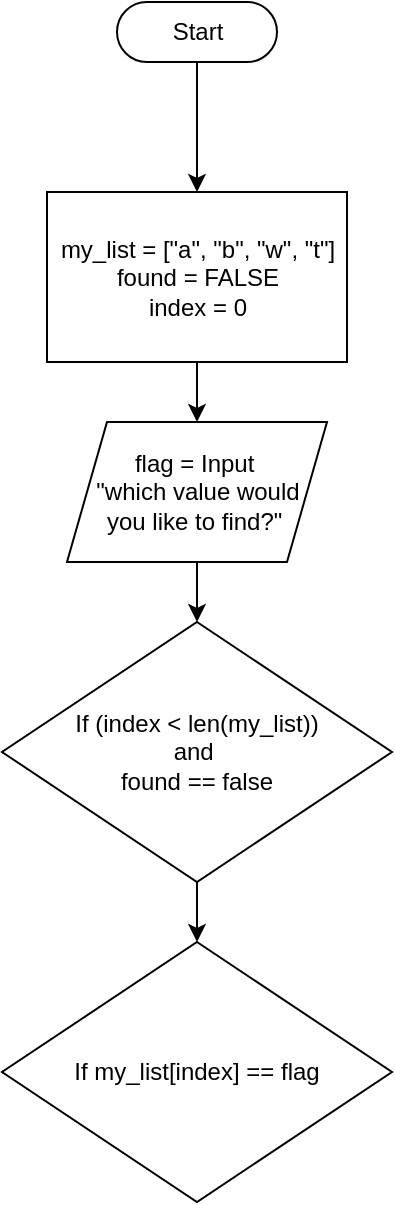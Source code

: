 <mxfile version="24.8.0">
  <diagram name="Page-1" id="Es9m9n_g7NAClhTZE_hR">
    <mxGraphModel dx="607" dy="766" grid="1" gridSize="10" guides="1" tooltips="1" connect="1" arrows="1" fold="1" page="1" pageScale="1" pageWidth="827" pageHeight="1169" math="0" shadow="0">
      <root>
        <mxCell id="0" />
        <mxCell id="1" parent="0" />
        <mxCell id="G-tHBykxVCCYekR1XqNL-5" value="" style="edgeStyle=orthogonalEdgeStyle;rounded=0;orthogonalLoop=1;jettySize=auto;html=1;" edge="1" parent="1" source="G-tHBykxVCCYekR1XqNL-1" target="G-tHBykxVCCYekR1XqNL-4">
          <mxGeometry relative="1" as="geometry" />
        </mxCell>
        <mxCell id="G-tHBykxVCCYekR1XqNL-1" value="Start" style="html=1;dashed=0;whiteSpace=wrap;shape=mxgraph.dfd.start" vertex="1" parent="1">
          <mxGeometry x="276.5" y="70" width="80" height="30" as="geometry" />
        </mxCell>
        <mxCell id="G-tHBykxVCCYekR1XqNL-12" value="" style="edgeStyle=orthogonalEdgeStyle;rounded=0;orthogonalLoop=1;jettySize=auto;html=1;" edge="1" parent="1" source="G-tHBykxVCCYekR1XqNL-2" target="G-tHBykxVCCYekR1XqNL-11">
          <mxGeometry relative="1" as="geometry" />
        </mxCell>
        <mxCell id="G-tHBykxVCCYekR1XqNL-2" value="flag = Input&amp;nbsp;&lt;div&gt;&quot;which value would&lt;/div&gt;&lt;div&gt;you like to find?&quot;&amp;nbsp;&lt;/div&gt;" style="shape=parallelogram;perimeter=parallelogramPerimeter;whiteSpace=wrap;html=1;fixedSize=1;dashed=0;" vertex="1" parent="1">
          <mxGeometry x="251.5" y="280" width="130" height="70" as="geometry" />
        </mxCell>
        <mxCell id="G-tHBykxVCCYekR1XqNL-8" value="" style="edgeStyle=orthogonalEdgeStyle;rounded=0;orthogonalLoop=1;jettySize=auto;html=1;" edge="1" parent="1" source="G-tHBykxVCCYekR1XqNL-4" target="G-tHBykxVCCYekR1XqNL-2">
          <mxGeometry relative="1" as="geometry" />
        </mxCell>
        <mxCell id="G-tHBykxVCCYekR1XqNL-4" value="my_list = [&quot;a&quot;, &quot;b&quot;, &quot;w&quot;, &quot;t&quot;]&lt;div&gt;found = FALSE&lt;/div&gt;&lt;div&gt;index = 0&lt;/div&gt;" style="whiteSpace=wrap;html=1;dashed=0;" vertex="1" parent="1">
          <mxGeometry x="241.5" y="165" width="150" height="85" as="geometry" />
        </mxCell>
        <mxCell id="G-tHBykxVCCYekR1XqNL-14" style="edgeStyle=orthogonalEdgeStyle;rounded=0;orthogonalLoop=1;jettySize=auto;html=1;exitX=0.5;exitY=1;exitDx=0;exitDy=0;" edge="1" parent="1" source="G-tHBykxVCCYekR1XqNL-11" target="G-tHBykxVCCYekR1XqNL-13">
          <mxGeometry relative="1" as="geometry" />
        </mxCell>
        <mxCell id="G-tHBykxVCCYekR1XqNL-11" value="If (index &amp;lt; len(my_list))&lt;div&gt;and&amp;nbsp;&lt;/div&gt;&lt;div&gt;found == false&lt;/div&gt;" style="rhombus;whiteSpace=wrap;html=1;dashed=0;" vertex="1" parent="1">
          <mxGeometry x="219" y="380" width="195" height="130" as="geometry" />
        </mxCell>
        <mxCell id="G-tHBykxVCCYekR1XqNL-13" value="If my_list[index] == flag" style="rhombus;whiteSpace=wrap;html=1;dashed=0;" vertex="1" parent="1">
          <mxGeometry x="219" y="540" width="195" height="130" as="geometry" />
        </mxCell>
      </root>
    </mxGraphModel>
  </diagram>
</mxfile>
